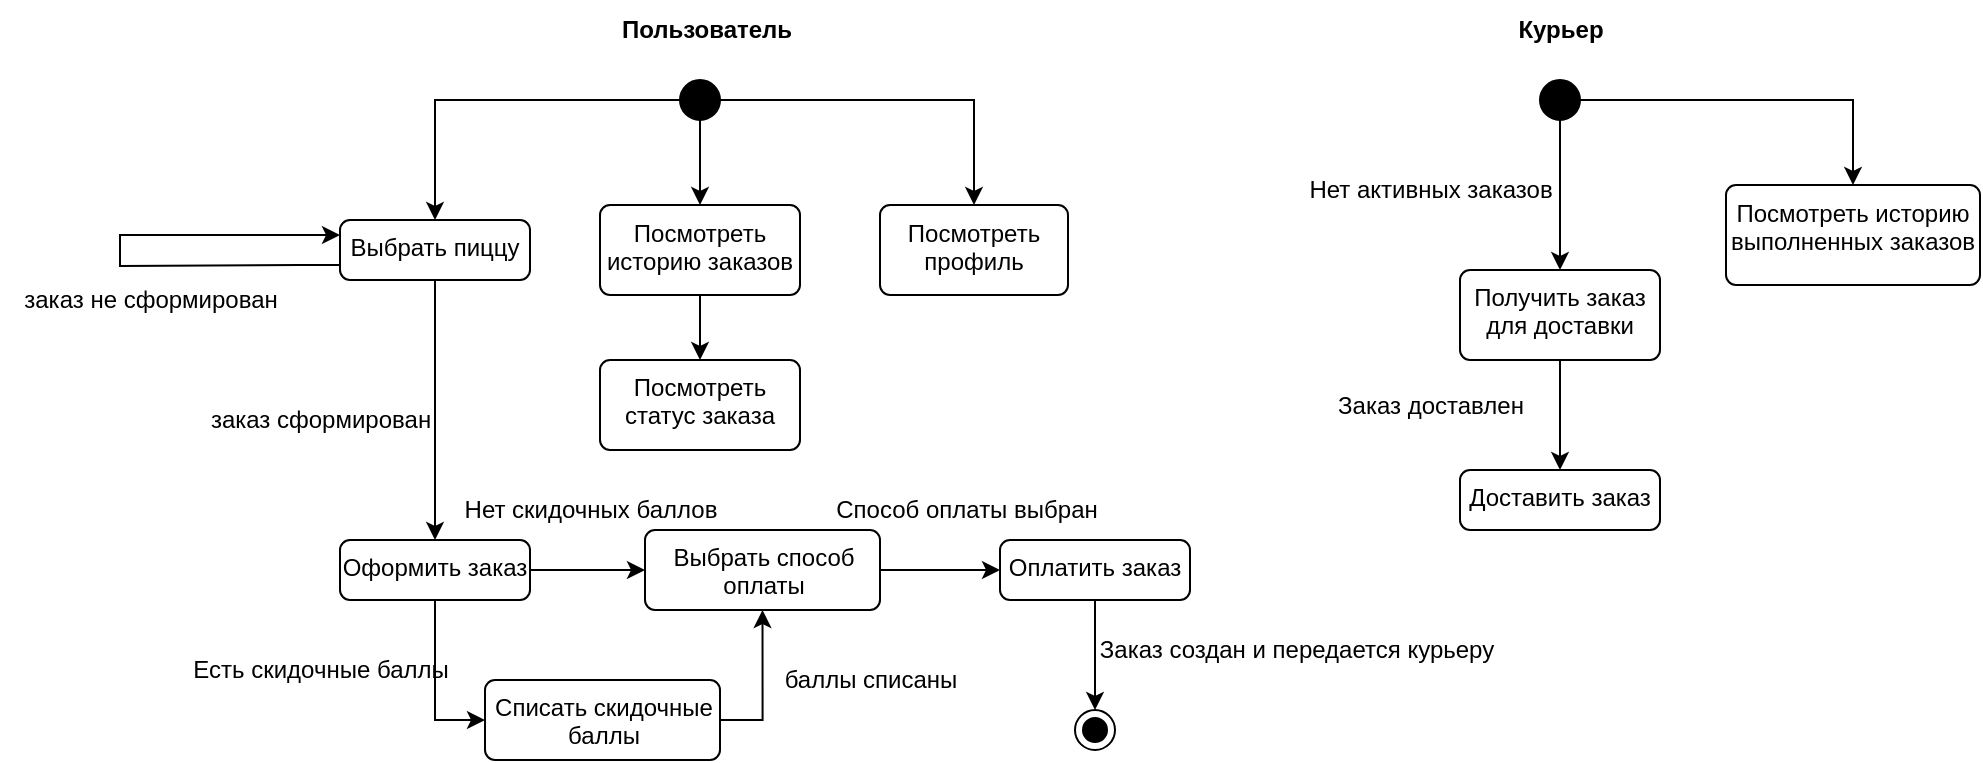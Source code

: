 <mxfile version="24.0.6" type="github">
  <diagram name="Страница — 1" id="svo4xueaaqVHP-x0B6R1">
    <mxGraphModel dx="2012" dy="651" grid="1" gridSize="10" guides="1" tooltips="1" connect="1" arrows="1" fold="1" page="1" pageScale="1" pageWidth="827" pageHeight="1169" math="0" shadow="0">
      <root>
        <mxCell id="0" />
        <mxCell id="1" parent="0" />
        <mxCell id="AfkmOP6WJ37Uotsz-tm1-13" style="edgeStyle=orthogonalEdgeStyle;rounded=0;orthogonalLoop=1;jettySize=auto;html=1;entryX=0.5;entryY=0;entryDx=0;entryDy=0;" edge="1" parent="1" source="AfkmOP6WJ37Uotsz-tm1-10" target="AfkmOP6WJ37Uotsz-tm1-28">
          <mxGeometry relative="1" as="geometry">
            <mxPoint x="240" y="210" as="targetPoint" />
          </mxGeometry>
        </mxCell>
        <mxCell id="AfkmOP6WJ37Uotsz-tm1-37" style="edgeStyle=orthogonalEdgeStyle;rounded=0;orthogonalLoop=1;jettySize=auto;html=1;entryX=0.5;entryY=0;entryDx=0;entryDy=0;" edge="1" parent="1" source="AfkmOP6WJ37Uotsz-tm1-10" target="AfkmOP6WJ37Uotsz-tm1-33">
          <mxGeometry relative="1" as="geometry" />
        </mxCell>
        <mxCell id="AfkmOP6WJ37Uotsz-tm1-38" style="edgeStyle=orthogonalEdgeStyle;rounded=0;orthogonalLoop=1;jettySize=auto;html=1;exitX=0.5;exitY=1;exitDx=0;exitDy=0;" edge="1" parent="1" source="AfkmOP6WJ37Uotsz-tm1-10" target="AfkmOP6WJ37Uotsz-tm1-34">
          <mxGeometry relative="1" as="geometry" />
        </mxCell>
        <mxCell id="AfkmOP6WJ37Uotsz-tm1-10" value="" style="ellipse;fillColor=strokeColor;html=1;" vertex="1" parent="1">
          <mxGeometry x="230" y="140" width="20" height="20" as="geometry" />
        </mxCell>
        <mxCell id="AfkmOP6WJ37Uotsz-tm1-11" value="" style="ellipse;html=1;shape=endState;fillColor=strokeColor;" vertex="1" parent="1">
          <mxGeometry x="427.5" y="455" width="20" height="20" as="geometry" />
        </mxCell>
        <mxCell id="AfkmOP6WJ37Uotsz-tm1-48" style="edgeStyle=orthogonalEdgeStyle;rounded=0;orthogonalLoop=1;jettySize=auto;html=1;" edge="1" parent="1" source="AfkmOP6WJ37Uotsz-tm1-20" target="AfkmOP6WJ37Uotsz-tm1-11">
          <mxGeometry relative="1" as="geometry" />
        </mxCell>
        <mxCell id="AfkmOP6WJ37Uotsz-tm1-20" value="Оплатить заказ" style="html=1;align=center;verticalAlign=top;rounded=1;absoluteArcSize=1;arcSize=10;dashed=0;whiteSpace=wrap;" vertex="1" parent="1">
          <mxGeometry x="390" y="370" width="95" height="30" as="geometry" />
        </mxCell>
        <mxCell id="AfkmOP6WJ37Uotsz-tm1-39" style="edgeStyle=orthogonalEdgeStyle;rounded=0;orthogonalLoop=1;jettySize=auto;html=1;exitX=0.5;exitY=1;exitDx=0;exitDy=0;entryX=0.5;entryY=0;entryDx=0;entryDy=0;" edge="1" parent="1" source="AfkmOP6WJ37Uotsz-tm1-28" target="AfkmOP6WJ37Uotsz-tm1-32">
          <mxGeometry relative="1" as="geometry" />
        </mxCell>
        <mxCell id="AfkmOP6WJ37Uotsz-tm1-28" value="Выбрать пиццу" style="html=1;align=center;verticalAlign=top;rounded=1;absoluteArcSize=1;arcSize=10;dashed=0;whiteSpace=wrap;" vertex="1" parent="1">
          <mxGeometry x="60" y="210" width="95" height="30" as="geometry" />
        </mxCell>
        <mxCell id="AfkmOP6WJ37Uotsz-tm1-45" style="edgeStyle=orthogonalEdgeStyle;rounded=0;orthogonalLoop=1;jettySize=auto;html=1;exitX=1;exitY=0.5;exitDx=0;exitDy=0;entryX=0.5;entryY=1;entryDx=0;entryDy=0;" edge="1" parent="1" source="AfkmOP6WJ37Uotsz-tm1-30" target="AfkmOP6WJ37Uotsz-tm1-31">
          <mxGeometry relative="1" as="geometry" />
        </mxCell>
        <mxCell id="AfkmOP6WJ37Uotsz-tm1-30" value="Списать скидочные баллы" style="html=1;align=center;verticalAlign=top;rounded=1;absoluteArcSize=1;arcSize=10;dashed=0;whiteSpace=wrap;" vertex="1" parent="1">
          <mxGeometry x="132.5" y="440" width="117.5" height="40" as="geometry" />
        </mxCell>
        <mxCell id="AfkmOP6WJ37Uotsz-tm1-42" style="edgeStyle=orthogonalEdgeStyle;rounded=0;orthogonalLoop=1;jettySize=auto;html=1;exitX=1;exitY=0.5;exitDx=0;exitDy=0;entryX=0;entryY=0.5;entryDx=0;entryDy=0;" edge="1" parent="1" source="AfkmOP6WJ37Uotsz-tm1-31" target="AfkmOP6WJ37Uotsz-tm1-20">
          <mxGeometry relative="1" as="geometry" />
        </mxCell>
        <mxCell id="AfkmOP6WJ37Uotsz-tm1-31" value="Выбрать способ оплаты" style="html=1;align=center;verticalAlign=top;rounded=1;absoluteArcSize=1;arcSize=10;dashed=0;whiteSpace=wrap;" vertex="1" parent="1">
          <mxGeometry x="212.5" y="365" width="117.5" height="40" as="geometry" />
        </mxCell>
        <mxCell id="AfkmOP6WJ37Uotsz-tm1-40" style="edgeStyle=orthogonalEdgeStyle;rounded=0;orthogonalLoop=1;jettySize=auto;html=1;exitX=1;exitY=0.5;exitDx=0;exitDy=0;entryX=0;entryY=0.5;entryDx=0;entryDy=0;" edge="1" parent="1" source="AfkmOP6WJ37Uotsz-tm1-32" target="AfkmOP6WJ37Uotsz-tm1-31">
          <mxGeometry relative="1" as="geometry" />
        </mxCell>
        <mxCell id="AfkmOP6WJ37Uotsz-tm1-44" style="edgeStyle=orthogonalEdgeStyle;rounded=0;orthogonalLoop=1;jettySize=auto;html=1;exitX=0.5;exitY=1;exitDx=0;exitDy=0;entryX=0;entryY=0.5;entryDx=0;entryDy=0;" edge="1" parent="1" source="AfkmOP6WJ37Uotsz-tm1-32" target="AfkmOP6WJ37Uotsz-tm1-30">
          <mxGeometry relative="1" as="geometry" />
        </mxCell>
        <mxCell id="AfkmOP6WJ37Uotsz-tm1-32" value="Оформить заказ" style="html=1;align=center;verticalAlign=top;rounded=1;absoluteArcSize=1;arcSize=10;dashed=0;whiteSpace=wrap;" vertex="1" parent="1">
          <mxGeometry x="60" y="370" width="95" height="30" as="geometry" />
        </mxCell>
        <mxCell id="AfkmOP6WJ37Uotsz-tm1-33" value="Посмотреть профиль" style="html=1;align=center;verticalAlign=top;rounded=1;absoluteArcSize=1;arcSize=10;dashed=0;whiteSpace=wrap;" vertex="1" parent="1">
          <mxGeometry x="330" y="202.5" width="94" height="45" as="geometry" />
        </mxCell>
        <mxCell id="AfkmOP6WJ37Uotsz-tm1-43" style="edgeStyle=orthogonalEdgeStyle;rounded=0;orthogonalLoop=1;jettySize=auto;html=1;exitX=0.5;exitY=1;exitDx=0;exitDy=0;entryX=0.5;entryY=0;entryDx=0;entryDy=0;" edge="1" parent="1" source="AfkmOP6WJ37Uotsz-tm1-34" target="AfkmOP6WJ37Uotsz-tm1-35">
          <mxGeometry relative="1" as="geometry" />
        </mxCell>
        <mxCell id="AfkmOP6WJ37Uotsz-tm1-34" value="Посмотреть историю заказов" style="html=1;align=center;verticalAlign=top;rounded=1;absoluteArcSize=1;arcSize=10;dashed=0;whiteSpace=wrap;" vertex="1" parent="1">
          <mxGeometry x="190" y="202.5" width="100" height="45" as="geometry" />
        </mxCell>
        <mxCell id="AfkmOP6WJ37Uotsz-tm1-35" value="Посмотреть статус заказа" style="html=1;align=center;verticalAlign=top;rounded=1;absoluteArcSize=1;arcSize=10;dashed=0;whiteSpace=wrap;" vertex="1" parent="1">
          <mxGeometry x="190" y="280" width="100" height="45" as="geometry" />
        </mxCell>
        <mxCell id="AfkmOP6WJ37Uotsz-tm1-36" value="Пользователь" style="text;html=1;align=center;verticalAlign=middle;resizable=0;points=[];autosize=1;strokeColor=none;fillColor=none;fontStyle=1" vertex="1" parent="1">
          <mxGeometry x="192.5" y="100" width="100" height="30" as="geometry" />
        </mxCell>
        <mxCell id="AfkmOP6WJ37Uotsz-tm1-56" style="edgeStyle=orthogonalEdgeStyle;rounded=0;orthogonalLoop=1;jettySize=auto;html=1;entryX=0.5;entryY=0;entryDx=0;entryDy=0;" edge="1" parent="1" source="AfkmOP6WJ37Uotsz-tm1-49" target="AfkmOP6WJ37Uotsz-tm1-53">
          <mxGeometry relative="1" as="geometry" />
        </mxCell>
        <mxCell id="AfkmOP6WJ37Uotsz-tm1-57" style="edgeStyle=orthogonalEdgeStyle;rounded=0;orthogonalLoop=1;jettySize=auto;html=1;entryX=0.5;entryY=0;entryDx=0;entryDy=0;" edge="1" parent="1" source="AfkmOP6WJ37Uotsz-tm1-49" target="AfkmOP6WJ37Uotsz-tm1-55">
          <mxGeometry relative="1" as="geometry" />
        </mxCell>
        <mxCell id="AfkmOP6WJ37Uotsz-tm1-49" value="" style="ellipse;fillColor=strokeColor;html=1;" vertex="1" parent="1">
          <mxGeometry x="660" y="140" width="20" height="20" as="geometry" />
        </mxCell>
        <mxCell id="AfkmOP6WJ37Uotsz-tm1-51" value="Курьер" style="text;html=1;align=center;verticalAlign=middle;resizable=0;points=[];autosize=1;strokeColor=none;fillColor=none;fontStyle=1" vertex="1" parent="1">
          <mxGeometry x="640" y="100" width="60" height="30" as="geometry" />
        </mxCell>
        <mxCell id="AfkmOP6WJ37Uotsz-tm1-58" style="edgeStyle=orthogonalEdgeStyle;rounded=0;orthogonalLoop=1;jettySize=auto;html=1;entryX=0.5;entryY=0;entryDx=0;entryDy=0;" edge="1" parent="1" source="AfkmOP6WJ37Uotsz-tm1-53" target="AfkmOP6WJ37Uotsz-tm1-54">
          <mxGeometry relative="1" as="geometry" />
        </mxCell>
        <mxCell id="AfkmOP6WJ37Uotsz-tm1-53" value="Получить заказ для доставки" style="html=1;align=center;verticalAlign=top;rounded=1;absoluteArcSize=1;arcSize=10;dashed=0;whiteSpace=wrap;" vertex="1" parent="1">
          <mxGeometry x="620" y="235" width="100" height="45" as="geometry" />
        </mxCell>
        <mxCell id="AfkmOP6WJ37Uotsz-tm1-54" value="Доставить заказ" style="html=1;align=center;verticalAlign=top;rounded=1;absoluteArcSize=1;arcSize=10;dashed=0;whiteSpace=wrap;" vertex="1" parent="1">
          <mxGeometry x="620" y="335" width="100" height="30" as="geometry" />
        </mxCell>
        <mxCell id="AfkmOP6WJ37Uotsz-tm1-55" value="Посмотреть историю выполненных заказов" style="html=1;align=center;verticalAlign=top;rounded=1;absoluteArcSize=1;arcSize=10;dashed=0;whiteSpace=wrap;" vertex="1" parent="1">
          <mxGeometry x="753" y="192.5" width="127" height="50" as="geometry" />
        </mxCell>
        <mxCell id="AfkmOP6WJ37Uotsz-tm1-59" value="Нет активных заказов" style="text;html=1;align=center;verticalAlign=middle;resizable=0;points=[];autosize=1;strokeColor=none;fillColor=none;" vertex="1" parent="1">
          <mxGeometry x="530" y="180" width="150" height="30" as="geometry" />
        </mxCell>
        <mxCell id="AfkmOP6WJ37Uotsz-tm1-60" value="Есть скидочные баллы" style="text;html=1;align=center;verticalAlign=middle;resizable=0;points=[];autosize=1;strokeColor=none;fillColor=none;" vertex="1" parent="1">
          <mxGeometry x="-25" y="420" width="150" height="30" as="geometry" />
        </mxCell>
        <mxCell id="AfkmOP6WJ37Uotsz-tm1-61" value="Нет скидочных баллов" style="text;html=1;align=center;verticalAlign=middle;resizable=0;points=[];autosize=1;strokeColor=none;fillColor=none;" vertex="1" parent="1">
          <mxGeometry x="110" y="340" width="150" height="30" as="geometry" />
        </mxCell>
        <mxCell id="AfkmOP6WJ37Uotsz-tm1-62" value="Способ оплаты выбран" style="text;html=1;align=center;verticalAlign=middle;resizable=0;points=[];autosize=1;strokeColor=none;fillColor=none;" vertex="1" parent="1">
          <mxGeometry x="297.5" y="340" width="150" height="30" as="geometry" />
        </mxCell>
        <mxCell id="AfkmOP6WJ37Uotsz-tm1-63" value="баллы списаны" style="text;html=1;align=center;verticalAlign=middle;resizable=0;points=[];autosize=1;strokeColor=none;fillColor=none;" vertex="1" parent="1">
          <mxGeometry x="270" y="425" width="110" height="30" as="geometry" />
        </mxCell>
        <mxCell id="AfkmOP6WJ37Uotsz-tm1-64" value="заказ сформирован" style="text;html=1;align=center;verticalAlign=middle;resizable=0;points=[];autosize=1;strokeColor=none;fillColor=none;" vertex="1" parent="1">
          <mxGeometry x="-15" y="295" width="130" height="30" as="geometry" />
        </mxCell>
        <mxCell id="AfkmOP6WJ37Uotsz-tm1-65" style="edgeStyle=orthogonalEdgeStyle;rounded=0;orthogonalLoop=1;jettySize=auto;html=1;entryX=0;entryY=0.25;entryDx=0;entryDy=0;exitX=0;exitY=0.75;exitDx=0;exitDy=0;" edge="1" parent="1" source="AfkmOP6WJ37Uotsz-tm1-28" target="AfkmOP6WJ37Uotsz-tm1-28">
          <mxGeometry relative="1" as="geometry">
            <mxPoint x="-70" y="220" as="sourcePoint" />
            <Array as="points">
              <mxPoint x="40" y="233" />
              <mxPoint x="-50" y="233" />
              <mxPoint x="-50" y="218" />
            </Array>
          </mxGeometry>
        </mxCell>
        <mxCell id="AfkmOP6WJ37Uotsz-tm1-66" value="заказ не сформирован" style="text;html=1;align=center;verticalAlign=middle;resizable=0;points=[];autosize=1;strokeColor=none;fillColor=none;" vertex="1" parent="1">
          <mxGeometry x="-110" y="235" width="150" height="30" as="geometry" />
        </mxCell>
        <mxCell id="AfkmOP6WJ37Uotsz-tm1-67" value="Заказ доставлен" style="text;html=1;align=center;verticalAlign=middle;resizable=0;points=[];autosize=1;strokeColor=none;fillColor=none;" vertex="1" parent="1">
          <mxGeometry x="545" y="287.5" width="120" height="30" as="geometry" />
        </mxCell>
        <mxCell id="AfkmOP6WJ37Uotsz-tm1-68" value="Заказ создан и передается курьеру" style="text;html=1;align=center;verticalAlign=middle;resizable=0;points=[];autosize=1;strokeColor=none;fillColor=none;" vertex="1" parent="1">
          <mxGeometry x="427.5" y="410" width="220" height="30" as="geometry" />
        </mxCell>
      </root>
    </mxGraphModel>
  </diagram>
</mxfile>
